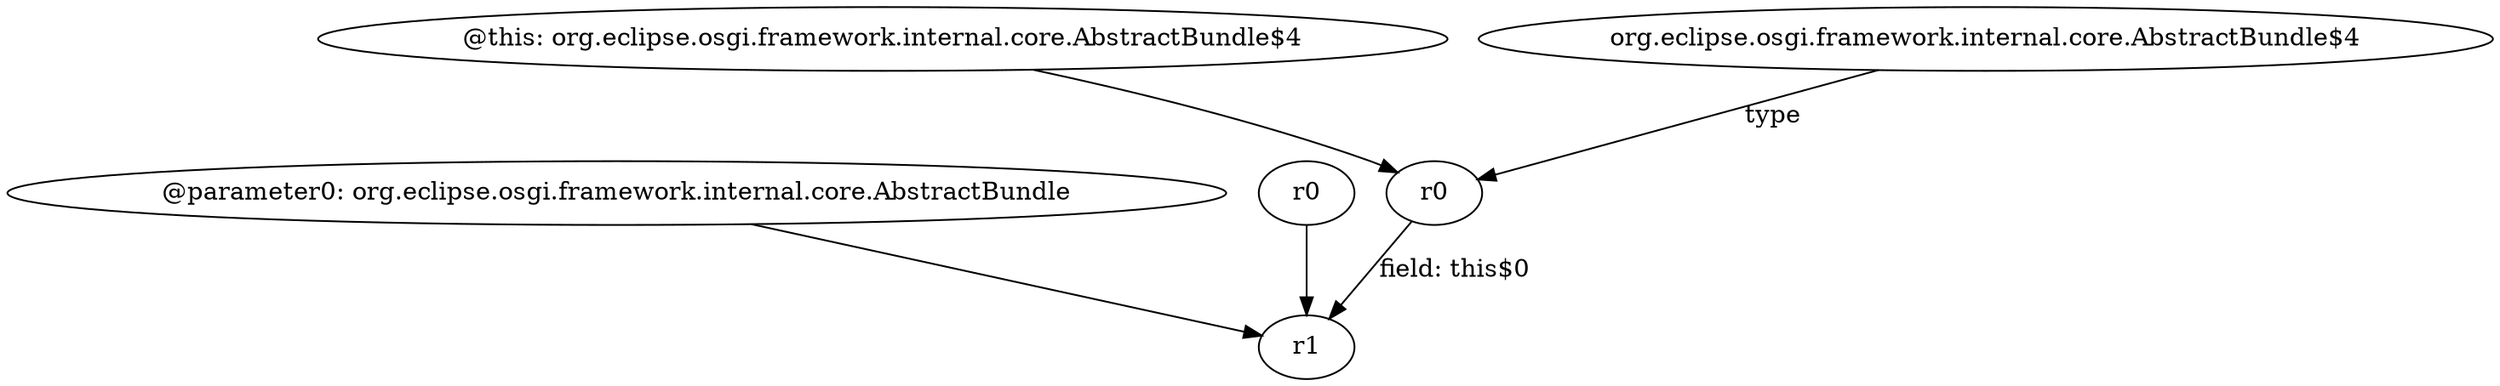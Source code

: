 digraph g {
0[label="r0"]
1[label="r1"]
0->1[label="field: this$0"]
2[label="@parameter0: org.eclipse.osgi.framework.internal.core.AbstractBundle"]
2->1[label=""]
3[label="@this: org.eclipse.osgi.framework.internal.core.AbstractBundle$4"]
3->0[label=""]
4[label="org.eclipse.osgi.framework.internal.core.AbstractBundle$4"]
4->0[label="type"]
5[label="r0"]
5->1[label=""]
}